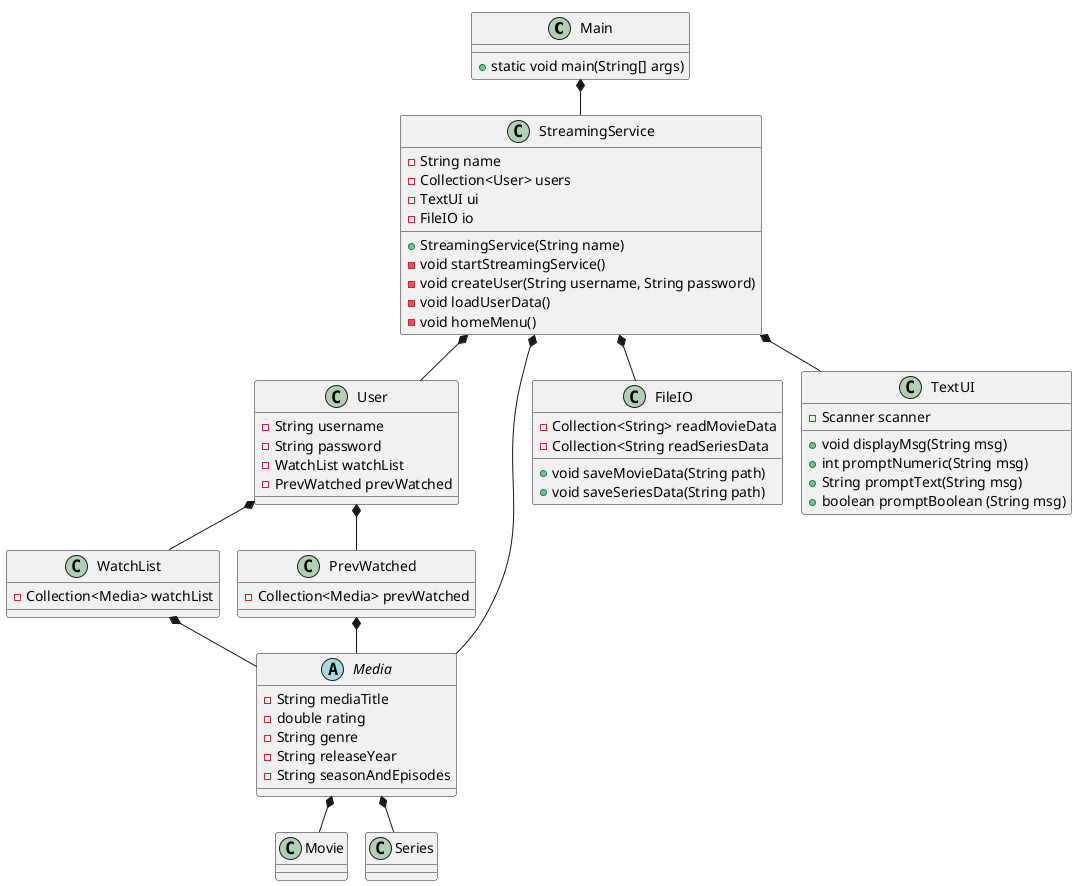 @startuml
!pragma layout smetana


!pragma layout smetana

class Main {
+ static void main(String[] args)
}

class StreamingService{
- String name
- Collection<User> users
- TextUI ui
- FileIO io
+ StreamingService(String name)
- void startStreamingService()
- void createUser(String username, String password)
- void loadUserData()
- void homeMenu()
}

class User {
- String username
- String password
- WatchList watchList
- PrevWatched prevWatched

}

class WatchList{
- Collection<Media> watchList
}

class PrevWatched{
- Collection<Media> prevWatched
}

abstract class Media{
- String mediaTitle
- double rating
- String genre
- String releaseYear
- String seasonAndEpisodes
}

class Movie{
}

class Series{
}

class FileIO {
- Collection<String> readMovieData
- Collection<String readSeriesData
+ void saveMovieData(String path)
+ void saveSeriesData(String path)
}

class TextUI {
- Scanner scanner
+ void displayMsg(String msg)
+ int promptNumeric(String msg)
+ String promptText(String msg)
+ boolean promptBoolean (String msg)
}

Main *-- StreamingService
StreamingService *-- User
StreamingService *-- FileIO
StreamingService *-- TextUI
User *-- WatchList
User *-- PrevWatched
Media *-- Movie
Media *-- Series
StreamingService *-- Media
WatchList *-- Media
PrevWatched *-- Media
@enduml